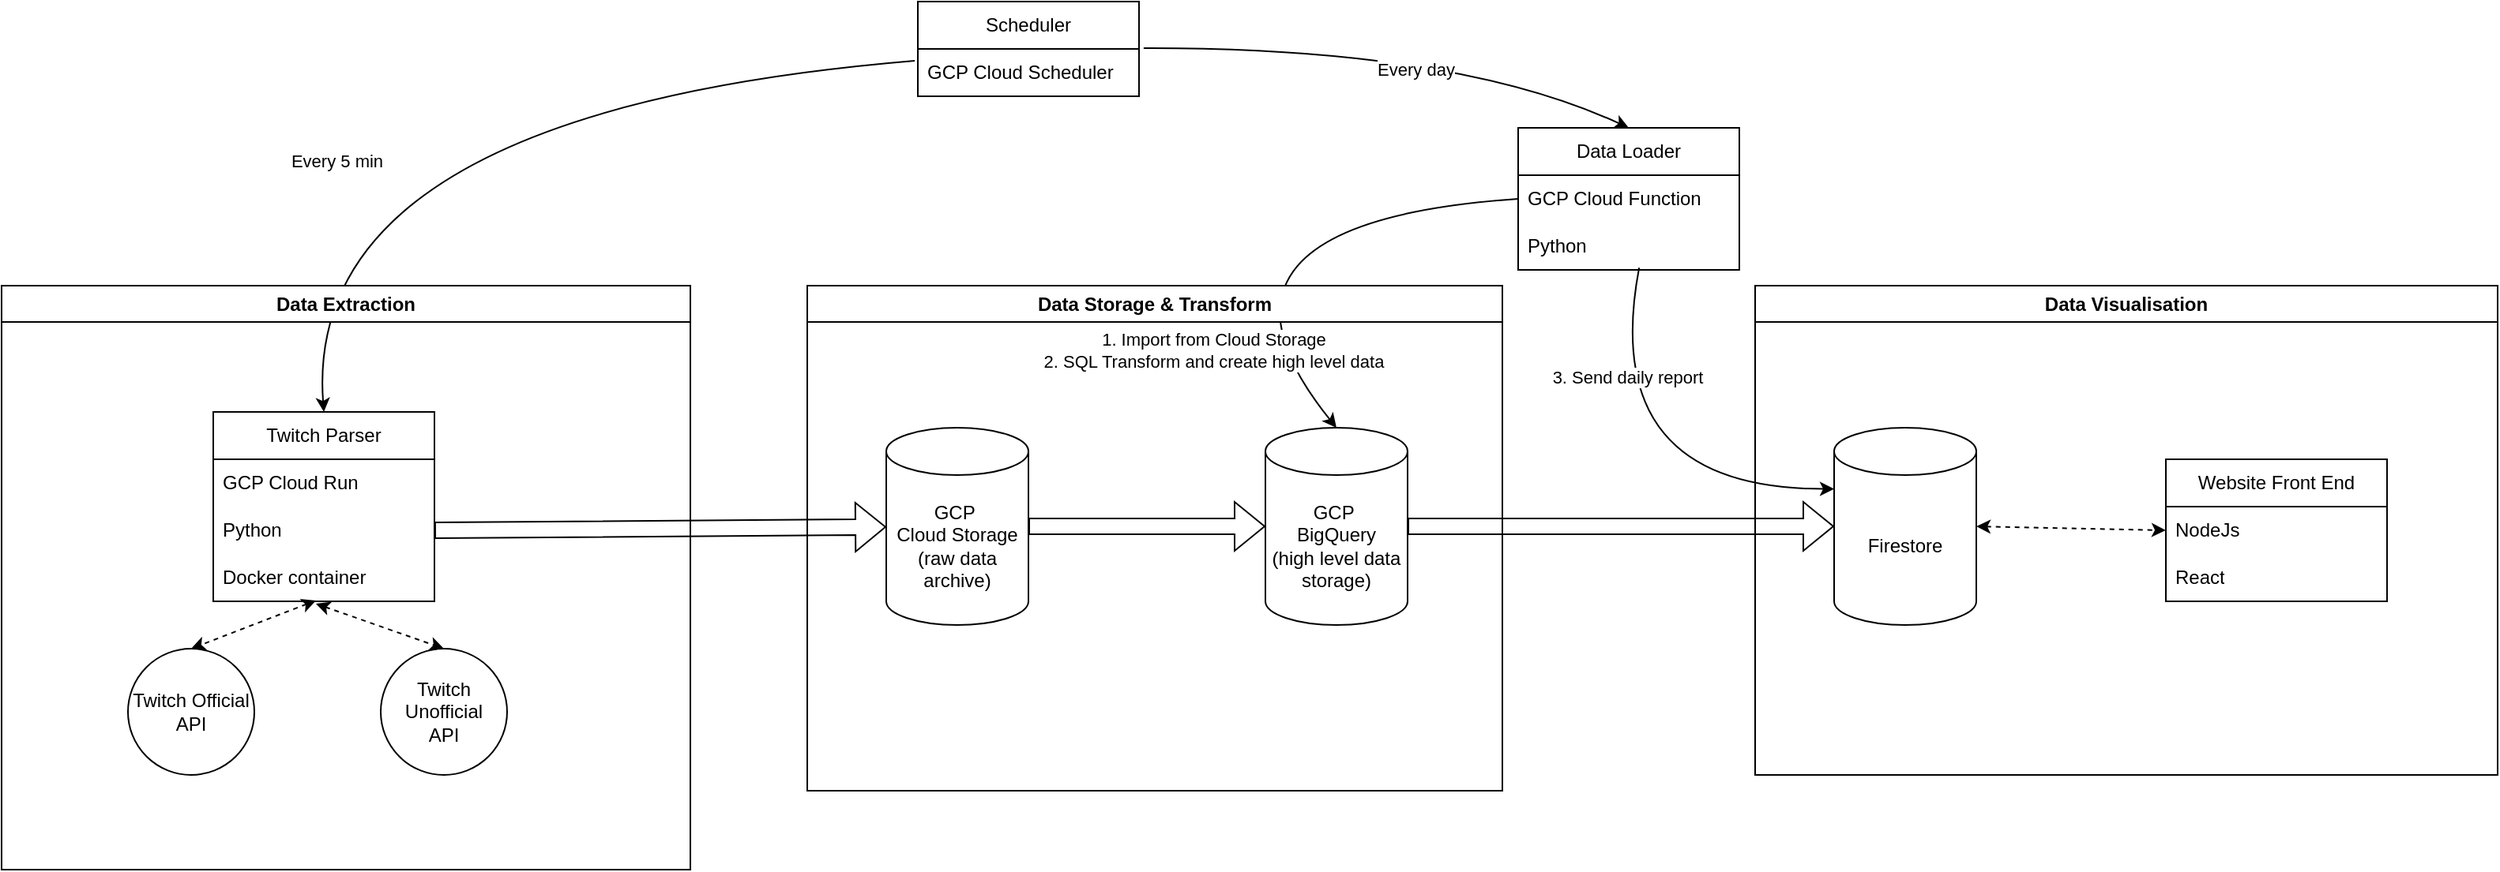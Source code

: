 <mxfile version="21.1.0" type="device">
  <diagram id="C5RBs43oDa-KdzZeNtuy" name="Page-1">
    <mxGraphModel dx="1578" dy="886" grid="1" gridSize="10" guides="1" tooltips="1" connect="1" arrows="1" fold="1" page="1" pageScale="1" pageWidth="827" pageHeight="1169" math="0" shadow="0">
      <root>
        <mxCell id="WIyWlLk6GJQsqaUBKTNV-0" />
        <mxCell id="WIyWlLk6GJQsqaUBKTNV-1" parent="WIyWlLk6GJQsqaUBKTNV-0" />
        <mxCell id="e51Ie-1vtM1IQulRm8Je-21" value="Scheduler" style="swimlane;fontStyle=0;childLayout=stackLayout;horizontal=1;startSize=30;horizontalStack=0;resizeParent=1;resizeParentMax=0;resizeLast=0;collapsible=1;marginBottom=0;whiteSpace=wrap;html=1;" vertex="1" parent="WIyWlLk6GJQsqaUBKTNV-1">
          <mxGeometry x="590" y="70" width="140" height="60" as="geometry" />
        </mxCell>
        <mxCell id="e51Ie-1vtM1IQulRm8Je-22" value="GCP Cloud Scheduler" style="text;strokeColor=none;fillColor=none;align=left;verticalAlign=middle;spacingLeft=4;spacingRight=4;overflow=hidden;points=[[0,0.5],[1,0.5]];portConstraint=eastwest;rotatable=0;whiteSpace=wrap;html=1;" vertex="1" parent="e51Ie-1vtM1IQulRm8Je-21">
          <mxGeometry y="30" width="140" height="30" as="geometry" />
        </mxCell>
        <mxCell id="e51Ie-1vtM1IQulRm8Je-26" value="Every 5 min" style="curved=1;endArrow=classic;html=1;rounded=0;entryX=0.5;entryY=0;entryDx=0;entryDy=0;exitX=-0.014;exitY=0.25;exitDx=0;exitDy=0;exitPerimeter=0;" edge="1" parent="WIyWlLk6GJQsqaUBKTNV-1" source="e51Ie-1vtM1IQulRm8Je-22" target="e51Ie-1vtM1IQulRm8Je-12">
          <mxGeometry x="0.278" y="33" width="50" height="50" relative="1" as="geometry">
            <mxPoint x="150" y="210" as="sourcePoint" />
            <mxPoint x="200" y="160" as="targetPoint" />
            <Array as="points">
              <mxPoint x="200" y="140" />
            </Array>
            <mxPoint as="offset" />
          </mxGeometry>
        </mxCell>
        <mxCell id="e51Ie-1vtM1IQulRm8Je-29" value="" style="shape=flexArrow;endArrow=classic;html=1;rounded=0;exitX=1;exitY=0.5;exitDx=0;exitDy=0;" edge="1" parent="WIyWlLk6GJQsqaUBKTNV-1" source="e51Ie-1vtM1IQulRm8Je-14" target="e51Ie-1vtM1IQulRm8Je-28">
          <mxGeometry width="50" height="50" relative="1" as="geometry">
            <mxPoint x="260" y="370" as="sourcePoint" />
            <mxPoint x="680" y="340" as="targetPoint" />
          </mxGeometry>
        </mxCell>
        <mxCell id="e51Ie-1vtM1IQulRm8Je-30" value="Data Loader" style="swimlane;fontStyle=0;childLayout=stackLayout;horizontal=1;startSize=30;horizontalStack=0;resizeParent=1;resizeParentMax=0;resizeLast=0;collapsible=1;marginBottom=0;whiteSpace=wrap;html=1;" vertex="1" parent="WIyWlLk6GJQsqaUBKTNV-1">
          <mxGeometry x="970" y="150" width="140" height="90" as="geometry" />
        </mxCell>
        <mxCell id="e51Ie-1vtM1IQulRm8Je-31" value="GCP Cloud Function" style="text;strokeColor=none;fillColor=none;align=left;verticalAlign=middle;spacingLeft=4;spacingRight=4;overflow=hidden;points=[[0,0.5],[1,0.5]];portConstraint=eastwest;rotatable=0;whiteSpace=wrap;html=1;" vertex="1" parent="e51Ie-1vtM1IQulRm8Je-30">
          <mxGeometry y="30" width="140" height="30" as="geometry" />
        </mxCell>
        <mxCell id="e51Ie-1vtM1IQulRm8Je-32" value="Python" style="text;strokeColor=none;fillColor=none;align=left;verticalAlign=middle;spacingLeft=4;spacingRight=4;overflow=hidden;points=[[0,0.5],[1,0.5]];portConstraint=eastwest;rotatable=0;whiteSpace=wrap;html=1;" vertex="1" parent="e51Ie-1vtM1IQulRm8Je-30">
          <mxGeometry y="60" width="140" height="30" as="geometry" />
        </mxCell>
        <mxCell id="e51Ie-1vtM1IQulRm8Je-38" value="1. Import from Cloud Storage&lt;br&gt;2. SQL Transform and create high level data" style="curved=1;endArrow=classic;html=1;rounded=0;exitX=0;exitY=0.5;exitDx=0;exitDy=0;entryX=0.5;entryY=0;entryDx=0;entryDy=0;entryPerimeter=0;" edge="1" parent="WIyWlLk6GJQsqaUBKTNV-1" source="e51Ie-1vtM1IQulRm8Je-31" target="e51Ie-1vtM1IQulRm8Je-34">
          <mxGeometry x="0.548" y="-30" width="50" height="50" relative="1" as="geometry">
            <mxPoint x="810" y="350" as="sourcePoint" />
            <mxPoint x="860" y="300" as="targetPoint" />
            <Array as="points">
              <mxPoint x="750" y="210" />
            </Array>
            <mxPoint as="offset" />
          </mxGeometry>
        </mxCell>
        <mxCell id="e51Ie-1vtM1IQulRm8Je-39" value="Every day" style="curved=1;endArrow=classic;html=1;rounded=0;entryX=0.5;entryY=0;entryDx=0;entryDy=0;exitX=1.021;exitY=-0.017;exitDx=0;exitDy=0;exitPerimeter=0;" edge="1" parent="WIyWlLk6GJQsqaUBKTNV-1" source="e51Ie-1vtM1IQulRm8Je-22" target="e51Ie-1vtM1IQulRm8Je-30">
          <mxGeometry x="0.081" y="-14" width="50" height="50" relative="1" as="geometry">
            <mxPoint x="628" y="150" as="sourcePoint" />
            <mxPoint x="450" y="331" as="targetPoint" />
            <Array as="points">
              <mxPoint x="930" y="99" />
            </Array>
            <mxPoint as="offset" />
          </mxGeometry>
        </mxCell>
        <mxCell id="e51Ie-1vtM1IQulRm8Je-41" value="3. Send daily report" style="curved=1;endArrow=classic;html=1;rounded=0;exitX=0.547;exitY=0.954;exitDx=0;exitDy=0;entryX=0;entryY=0;entryDx=0;entryDy=38.75;entryPerimeter=0;exitPerimeter=0;" edge="1" parent="WIyWlLk6GJQsqaUBKTNV-1" source="e51Ie-1vtM1IQulRm8Je-32" target="e51Ie-1vtM1IQulRm8Je-40">
          <mxGeometry x="-0.521" y="7" width="50" height="50" relative="1" as="geometry">
            <mxPoint x="800" y="197" as="sourcePoint" />
            <mxPoint x="983" y="270" as="targetPoint" />
            <Array as="points">
              <mxPoint x="1020" y="379" />
            </Array>
            <mxPoint x="-1" y="-1" as="offset" />
          </mxGeometry>
        </mxCell>
        <mxCell id="e51Ie-1vtM1IQulRm8Je-42" value="" style="shape=flexArrow;endArrow=classic;html=1;rounded=0;entryX=0;entryY=0.5;entryDx=0;entryDy=0;entryPerimeter=0;exitX=1;exitY=0.5;exitDx=0;exitDy=0;exitPerimeter=0;" edge="1" parent="WIyWlLk6GJQsqaUBKTNV-1" source="e51Ie-1vtM1IQulRm8Je-34" target="e51Ie-1vtM1IQulRm8Je-40">
          <mxGeometry width="50" height="50" relative="1" as="geometry">
            <mxPoint x="840" y="377" as="sourcePoint" />
            <mxPoint x="1000" y="380" as="targetPoint" />
          </mxGeometry>
        </mxCell>
        <mxCell id="e51Ie-1vtM1IQulRm8Je-49" value="Data Visualisation" style="swimlane;whiteSpace=wrap;html=1;" vertex="1" parent="WIyWlLk6GJQsqaUBKTNV-1">
          <mxGeometry x="1120" y="250" width="470" height="310" as="geometry" />
        </mxCell>
        <mxCell id="e51Ie-1vtM1IQulRm8Je-40" value="Firestore" style="shape=cylinder3;whiteSpace=wrap;html=1;boundedLbl=1;backgroundOutline=1;size=15;" vertex="1" parent="e51Ie-1vtM1IQulRm8Je-49">
          <mxGeometry x="50" y="90" width="90" height="125" as="geometry" />
        </mxCell>
        <mxCell id="e51Ie-1vtM1IQulRm8Je-44" value="Website Front End" style="swimlane;fontStyle=0;childLayout=stackLayout;horizontal=1;startSize=30;horizontalStack=0;resizeParent=1;resizeParentMax=0;resizeLast=0;collapsible=1;marginBottom=0;whiteSpace=wrap;html=1;" vertex="1" parent="e51Ie-1vtM1IQulRm8Je-49">
          <mxGeometry x="260" y="110" width="140" height="90" as="geometry" />
        </mxCell>
        <mxCell id="e51Ie-1vtM1IQulRm8Je-45" value="NodeJs" style="text;strokeColor=none;fillColor=none;align=left;verticalAlign=middle;spacingLeft=4;spacingRight=4;overflow=hidden;points=[[0,0.5],[1,0.5]];portConstraint=eastwest;rotatable=0;whiteSpace=wrap;html=1;" vertex="1" parent="e51Ie-1vtM1IQulRm8Je-44">
          <mxGeometry y="30" width="140" height="30" as="geometry" />
        </mxCell>
        <mxCell id="e51Ie-1vtM1IQulRm8Je-46" value="React" style="text;strokeColor=none;fillColor=none;align=left;verticalAlign=middle;spacingLeft=4;spacingRight=4;overflow=hidden;points=[[0,0.5],[1,0.5]];portConstraint=eastwest;rotatable=0;whiteSpace=wrap;html=1;" vertex="1" parent="e51Ie-1vtM1IQulRm8Je-44">
          <mxGeometry y="60" width="140" height="30" as="geometry" />
        </mxCell>
        <mxCell id="e51Ie-1vtM1IQulRm8Je-50" value="" style="endArrow=classic;startArrow=classic;html=1;rounded=0;exitX=1;exitY=0.5;exitDx=0;exitDy=0;exitPerimeter=0;entryX=0;entryY=0.5;entryDx=0;entryDy=0;dashed=1;" edge="1" parent="e51Ie-1vtM1IQulRm8Je-49" source="e51Ie-1vtM1IQulRm8Je-40" target="e51Ie-1vtM1IQulRm8Je-45">
          <mxGeometry width="50" height="50" relative="1" as="geometry">
            <mxPoint x="-70" y="20" as="sourcePoint" />
            <mxPoint x="-20" y="-30" as="targetPoint" />
          </mxGeometry>
        </mxCell>
        <mxCell id="e51Ie-1vtM1IQulRm8Je-51" value="Data Extraction" style="swimlane;whiteSpace=wrap;html=1;" vertex="1" parent="WIyWlLk6GJQsqaUBKTNV-1">
          <mxGeometry x="10" y="250" width="436" height="370" as="geometry" />
        </mxCell>
        <mxCell id="e51Ie-1vtM1IQulRm8Je-12" value="Twitch Parser" style="swimlane;fontStyle=0;childLayout=stackLayout;horizontal=1;startSize=30;horizontalStack=0;resizeParent=1;resizeParentMax=0;resizeLast=0;collapsible=1;marginBottom=0;whiteSpace=wrap;html=1;" vertex="1" parent="e51Ie-1vtM1IQulRm8Je-51">
          <mxGeometry x="134" y="80" width="140" height="120" as="geometry" />
        </mxCell>
        <mxCell id="e51Ie-1vtM1IQulRm8Je-13" value="GCP Cloud Run" style="text;strokeColor=none;fillColor=none;align=left;verticalAlign=middle;spacingLeft=4;spacingRight=4;overflow=hidden;points=[[0,0.5],[1,0.5]];portConstraint=eastwest;rotatable=0;whiteSpace=wrap;html=1;" vertex="1" parent="e51Ie-1vtM1IQulRm8Je-12">
          <mxGeometry y="30" width="140" height="30" as="geometry" />
        </mxCell>
        <mxCell id="e51Ie-1vtM1IQulRm8Je-14" value="Python" style="text;strokeColor=none;fillColor=none;align=left;verticalAlign=middle;spacingLeft=4;spacingRight=4;overflow=hidden;points=[[0,0.5],[1,0.5]];portConstraint=eastwest;rotatable=0;whiteSpace=wrap;html=1;" vertex="1" parent="e51Ie-1vtM1IQulRm8Je-12">
          <mxGeometry y="60" width="140" height="30" as="geometry" />
        </mxCell>
        <mxCell id="e51Ie-1vtM1IQulRm8Je-15" value="Docker container" style="text;strokeColor=none;fillColor=none;align=left;verticalAlign=middle;spacingLeft=4;spacingRight=4;overflow=hidden;points=[[0,0.5],[1,0.5]];portConstraint=eastwest;rotatable=0;whiteSpace=wrap;html=1;" vertex="1" parent="e51Ie-1vtM1IQulRm8Je-12">
          <mxGeometry y="90" width="140" height="30" as="geometry" />
        </mxCell>
        <mxCell id="e51Ie-1vtM1IQulRm8Je-17" value="Twitch Unofficial&lt;br&gt;API" style="ellipse;whiteSpace=wrap;html=1;aspect=fixed;" vertex="1" parent="e51Ie-1vtM1IQulRm8Je-51">
          <mxGeometry x="240" y="230" width="80" height="80" as="geometry" />
        </mxCell>
        <mxCell id="e51Ie-1vtM1IQulRm8Je-20" value="" style="endArrow=classic;html=1;rounded=0;exitX=0.464;exitY=1.05;exitDx=0;exitDy=0;exitPerimeter=0;entryX=0.5;entryY=0;entryDx=0;entryDy=0;dashed=1;startArrow=classic;startFill=1;" edge="1" parent="e51Ie-1vtM1IQulRm8Je-51" source="e51Ie-1vtM1IQulRm8Je-15" target="e51Ie-1vtM1IQulRm8Je-17">
          <mxGeometry width="50" height="50" relative="1" as="geometry">
            <mxPoint x="-34" y="-70" as="sourcePoint" />
            <mxPoint x="16" y="-120" as="targetPoint" />
          </mxGeometry>
        </mxCell>
        <mxCell id="e51Ie-1vtM1IQulRm8Je-16" value="Twitch Official&lt;br&gt;API" style="ellipse;whiteSpace=wrap;html=1;aspect=fixed;" vertex="1" parent="e51Ie-1vtM1IQulRm8Je-51">
          <mxGeometry x="80" y="230" width="80" height="80" as="geometry" />
        </mxCell>
        <mxCell id="e51Ie-1vtM1IQulRm8Je-19" value="" style="endArrow=classic;html=1;rounded=0;exitX=0.464;exitY=0.983;exitDx=0;exitDy=0;exitPerimeter=0;entryX=0.5;entryY=0;entryDx=0;entryDy=0;dashed=1;startArrow=classic;startFill=1;" edge="1" parent="e51Ie-1vtM1IQulRm8Je-51" source="e51Ie-1vtM1IQulRm8Je-15" target="e51Ie-1vtM1IQulRm8Je-16">
          <mxGeometry width="50" height="50" relative="1" as="geometry">
            <mxPoint x="-34" y="-70" as="sourcePoint" />
            <mxPoint x="16" y="-120" as="targetPoint" />
          </mxGeometry>
        </mxCell>
        <mxCell id="e51Ie-1vtM1IQulRm8Je-55" value="Data Storage &amp;amp; Transform" style="swimlane;whiteSpace=wrap;html=1;" vertex="1" parent="WIyWlLk6GJQsqaUBKTNV-1">
          <mxGeometry x="520" y="250" width="440" height="320" as="geometry" />
        </mxCell>
        <mxCell id="e51Ie-1vtM1IQulRm8Je-34" value="GCP&amp;nbsp;&lt;br&gt;BigQuery&lt;br&gt;(high level data storage)" style="shape=cylinder3;whiteSpace=wrap;html=1;boundedLbl=1;backgroundOutline=1;size=15;" vertex="1" parent="e51Ie-1vtM1IQulRm8Je-55">
          <mxGeometry x="290" y="90" width="90" height="125" as="geometry" />
        </mxCell>
        <mxCell id="e51Ie-1vtM1IQulRm8Je-28" value="GCP&amp;nbsp;&lt;br&gt;Cloud Storage&lt;br&gt;(raw data archive)" style="shape=cylinder3;whiteSpace=wrap;html=1;boundedLbl=1;backgroundOutline=1;size=15;" vertex="1" parent="e51Ie-1vtM1IQulRm8Je-55">
          <mxGeometry x="50" y="90" width="90" height="125" as="geometry" />
        </mxCell>
        <mxCell id="e51Ie-1vtM1IQulRm8Je-35" value="" style="shape=flexArrow;endArrow=classic;html=1;rounded=0;entryX=0;entryY=0.5;entryDx=0;entryDy=0;entryPerimeter=0;exitX=1;exitY=0.5;exitDx=0;exitDy=0;exitPerimeter=0;" edge="1" parent="e51Ie-1vtM1IQulRm8Je-55" source="e51Ie-1vtM1IQulRm8Je-28" target="e51Ie-1vtM1IQulRm8Je-34">
          <mxGeometry width="50" height="50" relative="1" as="geometry">
            <mxPoint x="-120" y="-123" as="sourcePoint" />
            <mxPoint x="50" y="-123" as="targetPoint" />
          </mxGeometry>
        </mxCell>
      </root>
    </mxGraphModel>
  </diagram>
</mxfile>

